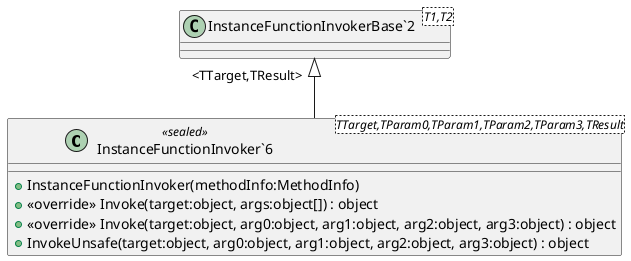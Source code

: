@startuml
class "InstanceFunctionInvoker`6"<TTarget,TParam0,TParam1,TParam2,TParam3,TResult> <<sealed>> {
    + InstanceFunctionInvoker(methodInfo:MethodInfo)
    + <<override>> Invoke(target:object, args:object[]) : object
    + <<override>> Invoke(target:object, arg0:object, arg1:object, arg2:object, arg3:object) : object
    + InvokeUnsafe(target:object, arg0:object, arg1:object, arg2:object, arg3:object) : object
}
class "InstanceFunctionInvokerBase`2"<T1,T2> {
}
"InstanceFunctionInvokerBase`2" "<TTarget,TResult>" <|-- "InstanceFunctionInvoker`6"
@enduml

